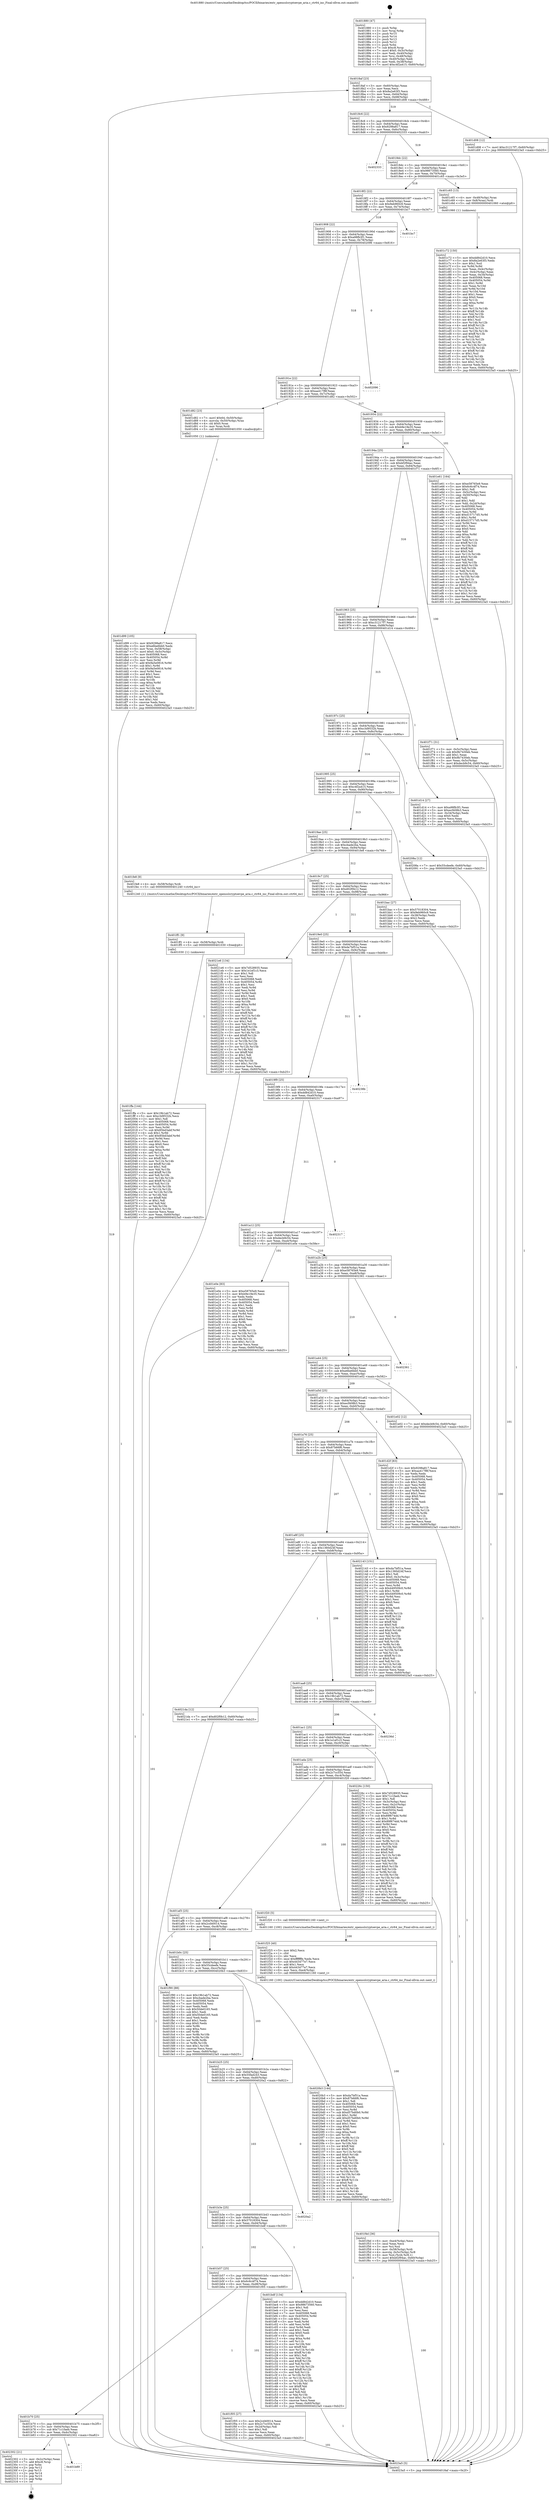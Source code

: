 digraph "0x401880" {
  label = "0x401880 (/mnt/c/Users/mathe/Desktop/tcc/POCII/binaries/extr_opensslcryptoevpe_aria.c_ctr64_inc_Final-ollvm.out::main(0))"
  labelloc = "t"
  node[shape=record]

  Entry [label="",width=0.3,height=0.3,shape=circle,fillcolor=black,style=filled]
  "0x4018af" [label="{
     0x4018af [23]\l
     | [instrs]\l
     &nbsp;&nbsp;0x4018af \<+3\>: mov -0x60(%rbp),%eax\l
     &nbsp;&nbsp;0x4018b2 \<+2\>: mov %eax,%ecx\l
     &nbsp;&nbsp;0x4018b4 \<+6\>: sub $0x8a2e63f3,%ecx\l
     &nbsp;&nbsp;0x4018ba \<+3\>: mov %eax,-0x64(%rbp)\l
     &nbsp;&nbsp;0x4018bd \<+3\>: mov %ecx,-0x68(%rbp)\l
     &nbsp;&nbsp;0x4018c0 \<+6\>: je 0000000000401d08 \<main+0x488\>\l
  }"]
  "0x401d08" [label="{
     0x401d08 [12]\l
     | [instrs]\l
     &nbsp;&nbsp;0x401d08 \<+7\>: movl $0xc31217f7,-0x60(%rbp)\l
     &nbsp;&nbsp;0x401d0f \<+5\>: jmp 00000000004023a5 \<main+0xb25\>\l
  }"]
  "0x4018c6" [label="{
     0x4018c6 [22]\l
     | [instrs]\l
     &nbsp;&nbsp;0x4018c6 \<+5\>: jmp 00000000004018cb \<main+0x4b\>\l
     &nbsp;&nbsp;0x4018cb \<+3\>: mov -0x64(%rbp),%eax\l
     &nbsp;&nbsp;0x4018ce \<+5\>: sub $0x9298a817,%eax\l
     &nbsp;&nbsp;0x4018d3 \<+3\>: mov %eax,-0x6c(%rbp)\l
     &nbsp;&nbsp;0x4018d6 \<+6\>: je 0000000000402333 \<main+0xab3\>\l
  }"]
  Exit [label="",width=0.3,height=0.3,shape=circle,fillcolor=black,style=filled,peripheries=2]
  "0x402333" [label="{
     0x402333\l
  }", style=dashed]
  "0x4018dc" [label="{
     0x4018dc [22]\l
     | [instrs]\l
     &nbsp;&nbsp;0x4018dc \<+5\>: jmp 00000000004018e1 \<main+0x61\>\l
     &nbsp;&nbsp;0x4018e1 \<+3\>: mov -0x64(%rbp),%eax\l
     &nbsp;&nbsp;0x4018e4 \<+5\>: sub $0x98673560,%eax\l
     &nbsp;&nbsp;0x4018e9 \<+3\>: mov %eax,-0x70(%rbp)\l
     &nbsp;&nbsp;0x4018ec \<+6\>: je 0000000000401c65 \<main+0x3e5\>\l
  }"]
  "0x401b89" [label="{
     0x401b89\l
  }", style=dashed]
  "0x401c65" [label="{
     0x401c65 [13]\l
     | [instrs]\l
     &nbsp;&nbsp;0x401c65 \<+4\>: mov -0x48(%rbp),%rax\l
     &nbsp;&nbsp;0x401c69 \<+4\>: mov 0x8(%rax),%rdi\l
     &nbsp;&nbsp;0x401c6d \<+5\>: call 0000000000401060 \<atoi@plt\>\l
     | [calls]\l
     &nbsp;&nbsp;0x401060 \{1\} (unknown)\l
  }"]
  "0x4018f2" [label="{
     0x4018f2 [22]\l
     | [instrs]\l
     &nbsp;&nbsp;0x4018f2 \<+5\>: jmp 00000000004018f7 \<main+0x77\>\l
     &nbsp;&nbsp;0x4018f7 \<+3\>: mov -0x64(%rbp),%eax\l
     &nbsp;&nbsp;0x4018fa \<+5\>: sub $0x9eb960c9,%eax\l
     &nbsp;&nbsp;0x4018ff \<+3\>: mov %eax,-0x74(%rbp)\l
     &nbsp;&nbsp;0x401902 \<+6\>: je 0000000000401bc7 \<main+0x347\>\l
  }"]
  "0x402302" [label="{
     0x402302 [21]\l
     | [instrs]\l
     &nbsp;&nbsp;0x402302 \<+3\>: mov -0x2c(%rbp),%eax\l
     &nbsp;&nbsp;0x402305 \<+7\>: add $0xc8,%rsp\l
     &nbsp;&nbsp;0x40230c \<+1\>: pop %rbx\l
     &nbsp;&nbsp;0x40230d \<+2\>: pop %r12\l
     &nbsp;&nbsp;0x40230f \<+2\>: pop %r13\l
     &nbsp;&nbsp;0x402311 \<+2\>: pop %r14\l
     &nbsp;&nbsp;0x402313 \<+2\>: pop %r15\l
     &nbsp;&nbsp;0x402315 \<+1\>: pop %rbp\l
     &nbsp;&nbsp;0x402316 \<+1\>: ret\l
  }"]
  "0x401bc7" [label="{
     0x401bc7\l
  }", style=dashed]
  "0x401908" [label="{
     0x401908 [22]\l
     | [instrs]\l
     &nbsp;&nbsp;0x401908 \<+5\>: jmp 000000000040190d \<main+0x8d\>\l
     &nbsp;&nbsp;0x40190d \<+3\>: mov -0x64(%rbp),%eax\l
     &nbsp;&nbsp;0x401910 \<+5\>: sub $0xa98fb3f1,%eax\l
     &nbsp;&nbsp;0x401915 \<+3\>: mov %eax,-0x78(%rbp)\l
     &nbsp;&nbsp;0x401918 \<+6\>: je 0000000000402096 \<main+0x816\>\l
  }"]
  "0x401ffa" [label="{
     0x401ffa [144]\l
     | [instrs]\l
     &nbsp;&nbsp;0x401ffa \<+5\>: mov $0x19b1ab72,%eax\l
     &nbsp;&nbsp;0x401fff \<+5\>: mov $0xc3d9532b,%ecx\l
     &nbsp;&nbsp;0x402004 \<+2\>: mov $0x1,%dl\l
     &nbsp;&nbsp;0x402006 \<+7\>: mov 0x405068,%esi\l
     &nbsp;&nbsp;0x40200d \<+8\>: mov 0x405054,%r8d\l
     &nbsp;&nbsp;0x402015 \<+3\>: mov %esi,%r9d\l
     &nbsp;&nbsp;0x402018 \<+7\>: sub $0x85bd3abf,%r9d\l
     &nbsp;&nbsp;0x40201f \<+4\>: sub $0x1,%r9d\l
     &nbsp;&nbsp;0x402023 \<+7\>: add $0x85bd3abf,%r9d\l
     &nbsp;&nbsp;0x40202a \<+4\>: imul %r9d,%esi\l
     &nbsp;&nbsp;0x40202e \<+3\>: and $0x1,%esi\l
     &nbsp;&nbsp;0x402031 \<+3\>: cmp $0x0,%esi\l
     &nbsp;&nbsp;0x402034 \<+4\>: sete %r10b\l
     &nbsp;&nbsp;0x402038 \<+4\>: cmp $0xa,%r8d\l
     &nbsp;&nbsp;0x40203c \<+4\>: setl %r11b\l
     &nbsp;&nbsp;0x402040 \<+3\>: mov %r10b,%bl\l
     &nbsp;&nbsp;0x402043 \<+3\>: xor $0xff,%bl\l
     &nbsp;&nbsp;0x402046 \<+3\>: mov %r11b,%r14b\l
     &nbsp;&nbsp;0x402049 \<+4\>: xor $0xff,%r14b\l
     &nbsp;&nbsp;0x40204d \<+3\>: xor $0x1,%dl\l
     &nbsp;&nbsp;0x402050 \<+3\>: mov %bl,%r15b\l
     &nbsp;&nbsp;0x402053 \<+4\>: and $0xff,%r15b\l
     &nbsp;&nbsp;0x402057 \<+3\>: and %dl,%r10b\l
     &nbsp;&nbsp;0x40205a \<+3\>: mov %r14b,%r12b\l
     &nbsp;&nbsp;0x40205d \<+4\>: and $0xff,%r12b\l
     &nbsp;&nbsp;0x402061 \<+3\>: and %dl,%r11b\l
     &nbsp;&nbsp;0x402064 \<+3\>: or %r10b,%r15b\l
     &nbsp;&nbsp;0x402067 \<+3\>: or %r11b,%r12b\l
     &nbsp;&nbsp;0x40206a \<+3\>: xor %r12b,%r15b\l
     &nbsp;&nbsp;0x40206d \<+3\>: or %r14b,%bl\l
     &nbsp;&nbsp;0x402070 \<+3\>: xor $0xff,%bl\l
     &nbsp;&nbsp;0x402073 \<+3\>: or $0x1,%dl\l
     &nbsp;&nbsp;0x402076 \<+2\>: and %dl,%bl\l
     &nbsp;&nbsp;0x402078 \<+3\>: or %bl,%r15b\l
     &nbsp;&nbsp;0x40207b \<+4\>: test $0x1,%r15b\l
     &nbsp;&nbsp;0x40207f \<+3\>: cmovne %ecx,%eax\l
     &nbsp;&nbsp;0x402082 \<+3\>: mov %eax,-0x60(%rbp)\l
     &nbsp;&nbsp;0x402085 \<+5\>: jmp 00000000004023a5 \<main+0xb25\>\l
  }"]
  "0x402096" [label="{
     0x402096\l
  }", style=dashed]
  "0x40191e" [label="{
     0x40191e [22]\l
     | [instrs]\l
     &nbsp;&nbsp;0x40191e \<+5\>: jmp 0000000000401923 \<main+0xa3\>\l
     &nbsp;&nbsp;0x401923 \<+3\>: mov -0x64(%rbp),%eax\l
     &nbsp;&nbsp;0x401926 \<+5\>: sub $0xaa417f8f,%eax\l
     &nbsp;&nbsp;0x40192b \<+3\>: mov %eax,-0x7c(%rbp)\l
     &nbsp;&nbsp;0x40192e \<+6\>: je 0000000000401d82 \<main+0x502\>\l
  }"]
  "0x401ff1" [label="{
     0x401ff1 [9]\l
     | [instrs]\l
     &nbsp;&nbsp;0x401ff1 \<+4\>: mov -0x58(%rbp),%rdi\l
     &nbsp;&nbsp;0x401ff5 \<+5\>: call 0000000000401030 \<free@plt\>\l
     | [calls]\l
     &nbsp;&nbsp;0x401030 \{1\} (unknown)\l
  }"]
  "0x401d82" [label="{
     0x401d82 [23]\l
     | [instrs]\l
     &nbsp;&nbsp;0x401d82 \<+7\>: movl $0x64,-0x50(%rbp)\l
     &nbsp;&nbsp;0x401d89 \<+4\>: movslq -0x50(%rbp),%rax\l
     &nbsp;&nbsp;0x401d8d \<+4\>: shl $0x0,%rax\l
     &nbsp;&nbsp;0x401d91 \<+3\>: mov %rax,%rdi\l
     &nbsp;&nbsp;0x401d94 \<+5\>: call 0000000000401050 \<malloc@plt\>\l
     | [calls]\l
     &nbsp;&nbsp;0x401050 \{1\} (unknown)\l
  }"]
  "0x401934" [label="{
     0x401934 [22]\l
     | [instrs]\l
     &nbsp;&nbsp;0x401934 \<+5\>: jmp 0000000000401939 \<main+0xb9\>\l
     &nbsp;&nbsp;0x401939 \<+3\>: mov -0x64(%rbp),%eax\l
     &nbsp;&nbsp;0x40193c \<+5\>: sub $0xb9e19e35,%eax\l
     &nbsp;&nbsp;0x401941 \<+3\>: mov %eax,-0x80(%rbp)\l
     &nbsp;&nbsp;0x401944 \<+6\>: je 0000000000401e61 \<main+0x5e1\>\l
  }"]
  "0x401f4d" [label="{
     0x401f4d [36]\l
     | [instrs]\l
     &nbsp;&nbsp;0x401f4d \<+6\>: mov -0xe4(%rbp),%ecx\l
     &nbsp;&nbsp;0x401f53 \<+3\>: imul %eax,%ecx\l
     &nbsp;&nbsp;0x401f56 \<+3\>: mov %cl,%sil\l
     &nbsp;&nbsp;0x401f59 \<+4\>: mov -0x58(%rbp),%rdi\l
     &nbsp;&nbsp;0x401f5d \<+4\>: movslq -0x5c(%rbp),%r8\l
     &nbsp;&nbsp;0x401f61 \<+4\>: mov %sil,(%rdi,%r8,1)\l
     &nbsp;&nbsp;0x401f65 \<+7\>: movl $0xbf2f94ac,-0x60(%rbp)\l
     &nbsp;&nbsp;0x401f6c \<+5\>: jmp 00000000004023a5 \<main+0xb25\>\l
  }"]
  "0x401e61" [label="{
     0x401e61 [164]\l
     | [instrs]\l
     &nbsp;&nbsp;0x401e61 \<+5\>: mov $0xe58765e9,%eax\l
     &nbsp;&nbsp;0x401e66 \<+5\>: mov $0x6c6c4f74,%ecx\l
     &nbsp;&nbsp;0x401e6b \<+2\>: mov $0x1,%dl\l
     &nbsp;&nbsp;0x401e6d \<+3\>: mov -0x5c(%rbp),%esi\l
     &nbsp;&nbsp;0x401e70 \<+3\>: cmp -0x50(%rbp),%esi\l
     &nbsp;&nbsp;0x401e73 \<+4\>: setl %dil\l
     &nbsp;&nbsp;0x401e77 \<+4\>: and $0x1,%dil\l
     &nbsp;&nbsp;0x401e7b \<+4\>: mov %dil,-0x2d(%rbp)\l
     &nbsp;&nbsp;0x401e7f \<+7\>: mov 0x405068,%esi\l
     &nbsp;&nbsp;0x401e86 \<+8\>: mov 0x405054,%r8d\l
     &nbsp;&nbsp;0x401e8e \<+3\>: mov %esi,%r9d\l
     &nbsp;&nbsp;0x401e91 \<+7\>: add $0xd15717d5,%r9d\l
     &nbsp;&nbsp;0x401e98 \<+4\>: sub $0x1,%r9d\l
     &nbsp;&nbsp;0x401e9c \<+7\>: sub $0xd15717d5,%r9d\l
     &nbsp;&nbsp;0x401ea3 \<+4\>: imul %r9d,%esi\l
     &nbsp;&nbsp;0x401ea7 \<+3\>: and $0x1,%esi\l
     &nbsp;&nbsp;0x401eaa \<+3\>: cmp $0x0,%esi\l
     &nbsp;&nbsp;0x401ead \<+4\>: sete %dil\l
     &nbsp;&nbsp;0x401eb1 \<+4\>: cmp $0xa,%r8d\l
     &nbsp;&nbsp;0x401eb5 \<+4\>: setl %r10b\l
     &nbsp;&nbsp;0x401eb9 \<+3\>: mov %dil,%r11b\l
     &nbsp;&nbsp;0x401ebc \<+4\>: xor $0xff,%r11b\l
     &nbsp;&nbsp;0x401ec0 \<+3\>: mov %r10b,%bl\l
     &nbsp;&nbsp;0x401ec3 \<+3\>: xor $0xff,%bl\l
     &nbsp;&nbsp;0x401ec6 \<+3\>: xor $0x0,%dl\l
     &nbsp;&nbsp;0x401ec9 \<+3\>: mov %r11b,%r14b\l
     &nbsp;&nbsp;0x401ecc \<+4\>: and $0x0,%r14b\l
     &nbsp;&nbsp;0x401ed0 \<+3\>: and %dl,%dil\l
     &nbsp;&nbsp;0x401ed3 \<+3\>: mov %bl,%r15b\l
     &nbsp;&nbsp;0x401ed6 \<+4\>: and $0x0,%r15b\l
     &nbsp;&nbsp;0x401eda \<+3\>: and %dl,%r10b\l
     &nbsp;&nbsp;0x401edd \<+3\>: or %dil,%r14b\l
     &nbsp;&nbsp;0x401ee0 \<+3\>: or %r10b,%r15b\l
     &nbsp;&nbsp;0x401ee3 \<+3\>: xor %r15b,%r14b\l
     &nbsp;&nbsp;0x401ee6 \<+3\>: or %bl,%r11b\l
     &nbsp;&nbsp;0x401ee9 \<+4\>: xor $0xff,%r11b\l
     &nbsp;&nbsp;0x401eed \<+3\>: or $0x0,%dl\l
     &nbsp;&nbsp;0x401ef0 \<+3\>: and %dl,%r11b\l
     &nbsp;&nbsp;0x401ef3 \<+3\>: or %r11b,%r14b\l
     &nbsp;&nbsp;0x401ef6 \<+4\>: test $0x1,%r14b\l
     &nbsp;&nbsp;0x401efa \<+3\>: cmovne %ecx,%eax\l
     &nbsp;&nbsp;0x401efd \<+3\>: mov %eax,-0x60(%rbp)\l
     &nbsp;&nbsp;0x401f00 \<+5\>: jmp 00000000004023a5 \<main+0xb25\>\l
  }"]
  "0x40194a" [label="{
     0x40194a [25]\l
     | [instrs]\l
     &nbsp;&nbsp;0x40194a \<+5\>: jmp 000000000040194f \<main+0xcf\>\l
     &nbsp;&nbsp;0x40194f \<+3\>: mov -0x64(%rbp),%eax\l
     &nbsp;&nbsp;0x401952 \<+5\>: sub $0xbf2f94ac,%eax\l
     &nbsp;&nbsp;0x401957 \<+6\>: mov %eax,-0x84(%rbp)\l
     &nbsp;&nbsp;0x40195d \<+6\>: je 0000000000401f71 \<main+0x6f1\>\l
  }"]
  "0x401f25" [label="{
     0x401f25 [40]\l
     | [instrs]\l
     &nbsp;&nbsp;0x401f25 \<+5\>: mov $0x2,%ecx\l
     &nbsp;&nbsp;0x401f2a \<+1\>: cltd\l
     &nbsp;&nbsp;0x401f2b \<+2\>: idiv %ecx\l
     &nbsp;&nbsp;0x401f2d \<+6\>: imul $0xfffffffe,%edx,%ecx\l
     &nbsp;&nbsp;0x401f33 \<+6\>: sub $0x443477e7,%ecx\l
     &nbsp;&nbsp;0x401f39 \<+3\>: add $0x1,%ecx\l
     &nbsp;&nbsp;0x401f3c \<+6\>: add $0x443477e7,%ecx\l
     &nbsp;&nbsp;0x401f42 \<+6\>: mov %ecx,-0xe4(%rbp)\l
     &nbsp;&nbsp;0x401f48 \<+5\>: call 0000000000401160 \<next_i\>\l
     | [calls]\l
     &nbsp;&nbsp;0x401160 \{100\} (/mnt/c/Users/mathe/Desktop/tcc/POCII/binaries/extr_opensslcryptoevpe_aria.c_ctr64_inc_Final-ollvm.out::next_i)\l
  }"]
  "0x401f71" [label="{
     0x401f71 [31]\l
     | [instrs]\l
     &nbsp;&nbsp;0x401f71 \<+3\>: mov -0x5c(%rbp),%eax\l
     &nbsp;&nbsp;0x401f74 \<+5\>: sub $0x9b7430eb,%eax\l
     &nbsp;&nbsp;0x401f79 \<+3\>: add $0x1,%eax\l
     &nbsp;&nbsp;0x401f7c \<+5\>: add $0x9b7430eb,%eax\l
     &nbsp;&nbsp;0x401f81 \<+3\>: mov %eax,-0x5c(%rbp)\l
     &nbsp;&nbsp;0x401f84 \<+7\>: movl $0xdecb9c54,-0x60(%rbp)\l
     &nbsp;&nbsp;0x401f8b \<+5\>: jmp 00000000004023a5 \<main+0xb25\>\l
  }"]
  "0x401963" [label="{
     0x401963 [25]\l
     | [instrs]\l
     &nbsp;&nbsp;0x401963 \<+5\>: jmp 0000000000401968 \<main+0xe8\>\l
     &nbsp;&nbsp;0x401968 \<+3\>: mov -0x64(%rbp),%eax\l
     &nbsp;&nbsp;0x40196b \<+5\>: sub $0xc31217f7,%eax\l
     &nbsp;&nbsp;0x401970 \<+6\>: mov %eax,-0x88(%rbp)\l
     &nbsp;&nbsp;0x401976 \<+6\>: je 0000000000401d14 \<main+0x494\>\l
  }"]
  "0x401b70" [label="{
     0x401b70 [25]\l
     | [instrs]\l
     &nbsp;&nbsp;0x401b70 \<+5\>: jmp 0000000000401b75 \<main+0x2f5\>\l
     &nbsp;&nbsp;0x401b75 \<+3\>: mov -0x64(%rbp),%eax\l
     &nbsp;&nbsp;0x401b78 \<+5\>: sub $0x71c1faeb,%eax\l
     &nbsp;&nbsp;0x401b7d \<+6\>: mov %eax,-0xdc(%rbp)\l
     &nbsp;&nbsp;0x401b83 \<+6\>: je 0000000000402302 \<main+0xa82\>\l
  }"]
  "0x401d14" [label="{
     0x401d14 [27]\l
     | [instrs]\l
     &nbsp;&nbsp;0x401d14 \<+5\>: mov $0xa98fb3f1,%eax\l
     &nbsp;&nbsp;0x401d19 \<+5\>: mov $0xecf408b3,%ecx\l
     &nbsp;&nbsp;0x401d1e \<+3\>: mov -0x34(%rbp),%edx\l
     &nbsp;&nbsp;0x401d21 \<+3\>: cmp $0x0,%edx\l
     &nbsp;&nbsp;0x401d24 \<+3\>: cmove %ecx,%eax\l
     &nbsp;&nbsp;0x401d27 \<+3\>: mov %eax,-0x60(%rbp)\l
     &nbsp;&nbsp;0x401d2a \<+5\>: jmp 00000000004023a5 \<main+0xb25\>\l
  }"]
  "0x40197c" [label="{
     0x40197c [25]\l
     | [instrs]\l
     &nbsp;&nbsp;0x40197c \<+5\>: jmp 0000000000401981 \<main+0x101\>\l
     &nbsp;&nbsp;0x401981 \<+3\>: mov -0x64(%rbp),%eax\l
     &nbsp;&nbsp;0x401984 \<+5\>: sub $0xc3d9532b,%eax\l
     &nbsp;&nbsp;0x401989 \<+6\>: mov %eax,-0x8c(%rbp)\l
     &nbsp;&nbsp;0x40198f \<+6\>: je 000000000040208a \<main+0x80a\>\l
  }"]
  "0x401f05" [label="{
     0x401f05 [27]\l
     | [instrs]\l
     &nbsp;&nbsp;0x401f05 \<+5\>: mov $0x2cd40014,%eax\l
     &nbsp;&nbsp;0x401f0a \<+5\>: mov $0x2c7cc554,%ecx\l
     &nbsp;&nbsp;0x401f0f \<+3\>: mov -0x2d(%rbp),%dl\l
     &nbsp;&nbsp;0x401f12 \<+3\>: test $0x1,%dl\l
     &nbsp;&nbsp;0x401f15 \<+3\>: cmovne %ecx,%eax\l
     &nbsp;&nbsp;0x401f18 \<+3\>: mov %eax,-0x60(%rbp)\l
     &nbsp;&nbsp;0x401f1b \<+5\>: jmp 00000000004023a5 \<main+0xb25\>\l
  }"]
  "0x40208a" [label="{
     0x40208a [12]\l
     | [instrs]\l
     &nbsp;&nbsp;0x40208a \<+7\>: movl $0x55cdeefe,-0x60(%rbp)\l
     &nbsp;&nbsp;0x402091 \<+5\>: jmp 00000000004023a5 \<main+0xb25\>\l
  }"]
  "0x401995" [label="{
     0x401995 [25]\l
     | [instrs]\l
     &nbsp;&nbsp;0x401995 \<+5\>: jmp 000000000040199a \<main+0x11a\>\l
     &nbsp;&nbsp;0x40199a \<+3\>: mov -0x64(%rbp),%eax\l
     &nbsp;&nbsp;0x40199d \<+5\>: sub $0xc4f2a415,%eax\l
     &nbsp;&nbsp;0x4019a2 \<+6\>: mov %eax,-0x90(%rbp)\l
     &nbsp;&nbsp;0x4019a8 \<+6\>: je 0000000000401bac \<main+0x32c\>\l
  }"]
  "0x401d99" [label="{
     0x401d99 [105]\l
     | [instrs]\l
     &nbsp;&nbsp;0x401d99 \<+5\>: mov $0x9298a817,%ecx\l
     &nbsp;&nbsp;0x401d9e \<+5\>: mov $0xe6be6bb0,%edx\l
     &nbsp;&nbsp;0x401da3 \<+4\>: mov %rax,-0x58(%rbp)\l
     &nbsp;&nbsp;0x401da7 \<+7\>: movl $0x0,-0x5c(%rbp)\l
     &nbsp;&nbsp;0x401dae \<+7\>: mov 0x405068,%esi\l
     &nbsp;&nbsp;0x401db5 \<+8\>: mov 0x405054,%r8d\l
     &nbsp;&nbsp;0x401dbd \<+3\>: mov %esi,%r9d\l
     &nbsp;&nbsp;0x401dc0 \<+7\>: add $0x9a5e0816,%r9d\l
     &nbsp;&nbsp;0x401dc7 \<+4\>: sub $0x1,%r9d\l
     &nbsp;&nbsp;0x401dcb \<+7\>: sub $0x9a5e0816,%r9d\l
     &nbsp;&nbsp;0x401dd2 \<+4\>: imul %r9d,%esi\l
     &nbsp;&nbsp;0x401dd6 \<+3\>: and $0x1,%esi\l
     &nbsp;&nbsp;0x401dd9 \<+3\>: cmp $0x0,%esi\l
     &nbsp;&nbsp;0x401ddc \<+4\>: sete %r10b\l
     &nbsp;&nbsp;0x401de0 \<+4\>: cmp $0xa,%r8d\l
     &nbsp;&nbsp;0x401de4 \<+4\>: setl %r11b\l
     &nbsp;&nbsp;0x401de8 \<+3\>: mov %r10b,%bl\l
     &nbsp;&nbsp;0x401deb \<+3\>: and %r11b,%bl\l
     &nbsp;&nbsp;0x401dee \<+3\>: xor %r11b,%r10b\l
     &nbsp;&nbsp;0x401df1 \<+3\>: or %r10b,%bl\l
     &nbsp;&nbsp;0x401df4 \<+3\>: test $0x1,%bl\l
     &nbsp;&nbsp;0x401df7 \<+3\>: cmovne %edx,%ecx\l
     &nbsp;&nbsp;0x401dfa \<+3\>: mov %ecx,-0x60(%rbp)\l
     &nbsp;&nbsp;0x401dfd \<+5\>: jmp 00000000004023a5 \<main+0xb25\>\l
  }"]
  "0x401bac" [label="{
     0x401bac [27]\l
     | [instrs]\l
     &nbsp;&nbsp;0x401bac \<+5\>: mov $0x57018304,%eax\l
     &nbsp;&nbsp;0x401bb1 \<+5\>: mov $0x9eb960c9,%ecx\l
     &nbsp;&nbsp;0x401bb6 \<+3\>: mov -0x38(%rbp),%edx\l
     &nbsp;&nbsp;0x401bb9 \<+3\>: cmp $0x2,%edx\l
     &nbsp;&nbsp;0x401bbc \<+3\>: cmovne %ecx,%eax\l
     &nbsp;&nbsp;0x401bbf \<+3\>: mov %eax,-0x60(%rbp)\l
     &nbsp;&nbsp;0x401bc2 \<+5\>: jmp 00000000004023a5 \<main+0xb25\>\l
  }"]
  "0x4019ae" [label="{
     0x4019ae [25]\l
     | [instrs]\l
     &nbsp;&nbsp;0x4019ae \<+5\>: jmp 00000000004019b3 \<main+0x133\>\l
     &nbsp;&nbsp;0x4019b3 \<+3\>: mov -0x64(%rbp),%eax\l
     &nbsp;&nbsp;0x4019b6 \<+5\>: sub $0xcbade2ba,%eax\l
     &nbsp;&nbsp;0x4019bb \<+6\>: mov %eax,-0x94(%rbp)\l
     &nbsp;&nbsp;0x4019c1 \<+6\>: je 0000000000401fe8 \<main+0x768\>\l
  }"]
  "0x4023a5" [label="{
     0x4023a5 [5]\l
     | [instrs]\l
     &nbsp;&nbsp;0x4023a5 \<+5\>: jmp 00000000004018af \<main+0x2f\>\l
  }"]
  "0x401880" [label="{
     0x401880 [47]\l
     | [instrs]\l
     &nbsp;&nbsp;0x401880 \<+1\>: push %rbp\l
     &nbsp;&nbsp;0x401881 \<+3\>: mov %rsp,%rbp\l
     &nbsp;&nbsp;0x401884 \<+2\>: push %r15\l
     &nbsp;&nbsp;0x401886 \<+2\>: push %r14\l
     &nbsp;&nbsp;0x401888 \<+2\>: push %r13\l
     &nbsp;&nbsp;0x40188a \<+2\>: push %r12\l
     &nbsp;&nbsp;0x40188c \<+1\>: push %rbx\l
     &nbsp;&nbsp;0x40188d \<+7\>: sub $0xc8,%rsp\l
     &nbsp;&nbsp;0x401894 \<+7\>: movl $0x0,-0x3c(%rbp)\l
     &nbsp;&nbsp;0x40189b \<+3\>: mov %edi,-0x40(%rbp)\l
     &nbsp;&nbsp;0x40189e \<+4\>: mov %rsi,-0x48(%rbp)\l
     &nbsp;&nbsp;0x4018a2 \<+3\>: mov -0x40(%rbp),%edi\l
     &nbsp;&nbsp;0x4018a5 \<+3\>: mov %edi,-0x38(%rbp)\l
     &nbsp;&nbsp;0x4018a8 \<+7\>: movl $0xc4f2a415,-0x60(%rbp)\l
  }"]
  "0x401c72" [label="{
     0x401c72 [150]\l
     | [instrs]\l
     &nbsp;&nbsp;0x401c72 \<+5\>: mov $0xdd842d10,%ecx\l
     &nbsp;&nbsp;0x401c77 \<+5\>: mov $0x8a2e63f3,%edx\l
     &nbsp;&nbsp;0x401c7c \<+3\>: mov $0x1,%sil\l
     &nbsp;&nbsp;0x401c7f \<+3\>: xor %r8d,%r8d\l
     &nbsp;&nbsp;0x401c82 \<+3\>: mov %eax,-0x4c(%rbp)\l
     &nbsp;&nbsp;0x401c85 \<+3\>: mov -0x4c(%rbp),%eax\l
     &nbsp;&nbsp;0x401c88 \<+3\>: mov %eax,-0x34(%rbp)\l
     &nbsp;&nbsp;0x401c8b \<+7\>: mov 0x405068,%eax\l
     &nbsp;&nbsp;0x401c92 \<+8\>: mov 0x405054,%r9d\l
     &nbsp;&nbsp;0x401c9a \<+4\>: sub $0x1,%r8d\l
     &nbsp;&nbsp;0x401c9e \<+3\>: mov %eax,%r10d\l
     &nbsp;&nbsp;0x401ca1 \<+3\>: add %r8d,%r10d\l
     &nbsp;&nbsp;0x401ca4 \<+4\>: imul %r10d,%eax\l
     &nbsp;&nbsp;0x401ca8 \<+3\>: and $0x1,%eax\l
     &nbsp;&nbsp;0x401cab \<+3\>: cmp $0x0,%eax\l
     &nbsp;&nbsp;0x401cae \<+4\>: sete %r11b\l
     &nbsp;&nbsp;0x401cb2 \<+4\>: cmp $0xa,%r9d\l
     &nbsp;&nbsp;0x401cb6 \<+3\>: setl %bl\l
     &nbsp;&nbsp;0x401cb9 \<+3\>: mov %r11b,%r14b\l
     &nbsp;&nbsp;0x401cbc \<+4\>: xor $0xff,%r14b\l
     &nbsp;&nbsp;0x401cc0 \<+3\>: mov %bl,%r15b\l
     &nbsp;&nbsp;0x401cc3 \<+4\>: xor $0xff,%r15b\l
     &nbsp;&nbsp;0x401cc7 \<+4\>: xor $0x1,%sil\l
     &nbsp;&nbsp;0x401ccb \<+3\>: mov %r14b,%r12b\l
     &nbsp;&nbsp;0x401cce \<+4\>: and $0xff,%r12b\l
     &nbsp;&nbsp;0x401cd2 \<+3\>: and %sil,%r11b\l
     &nbsp;&nbsp;0x401cd5 \<+3\>: mov %r15b,%r13b\l
     &nbsp;&nbsp;0x401cd8 \<+4\>: and $0xff,%r13b\l
     &nbsp;&nbsp;0x401cdc \<+3\>: and %sil,%bl\l
     &nbsp;&nbsp;0x401cdf \<+3\>: or %r11b,%r12b\l
     &nbsp;&nbsp;0x401ce2 \<+3\>: or %bl,%r13b\l
     &nbsp;&nbsp;0x401ce5 \<+3\>: xor %r13b,%r12b\l
     &nbsp;&nbsp;0x401ce8 \<+3\>: or %r15b,%r14b\l
     &nbsp;&nbsp;0x401ceb \<+4\>: xor $0xff,%r14b\l
     &nbsp;&nbsp;0x401cef \<+4\>: or $0x1,%sil\l
     &nbsp;&nbsp;0x401cf3 \<+3\>: and %sil,%r14b\l
     &nbsp;&nbsp;0x401cf6 \<+3\>: or %r14b,%r12b\l
     &nbsp;&nbsp;0x401cf9 \<+4\>: test $0x1,%r12b\l
     &nbsp;&nbsp;0x401cfd \<+3\>: cmovne %edx,%ecx\l
     &nbsp;&nbsp;0x401d00 \<+3\>: mov %ecx,-0x60(%rbp)\l
     &nbsp;&nbsp;0x401d03 \<+5\>: jmp 00000000004023a5 \<main+0xb25\>\l
  }"]
  "0x401fe8" [label="{
     0x401fe8 [9]\l
     | [instrs]\l
     &nbsp;&nbsp;0x401fe8 \<+4\>: mov -0x58(%rbp),%rdi\l
     &nbsp;&nbsp;0x401fec \<+5\>: call 0000000000401240 \<ctr64_inc\>\l
     | [calls]\l
     &nbsp;&nbsp;0x401240 \{1\} (/mnt/c/Users/mathe/Desktop/tcc/POCII/binaries/extr_opensslcryptoevpe_aria.c_ctr64_inc_Final-ollvm.out::ctr64_inc)\l
  }"]
  "0x4019c7" [label="{
     0x4019c7 [25]\l
     | [instrs]\l
     &nbsp;&nbsp;0x4019c7 \<+5\>: jmp 00000000004019cc \<main+0x14c\>\l
     &nbsp;&nbsp;0x4019cc \<+3\>: mov -0x64(%rbp),%eax\l
     &nbsp;&nbsp;0x4019cf \<+5\>: sub $0xd02f0b12,%eax\l
     &nbsp;&nbsp;0x4019d4 \<+6\>: mov %eax,-0x98(%rbp)\l
     &nbsp;&nbsp;0x4019da \<+6\>: je 00000000004021e6 \<main+0x966\>\l
  }"]
  "0x401b57" [label="{
     0x401b57 [25]\l
     | [instrs]\l
     &nbsp;&nbsp;0x401b57 \<+5\>: jmp 0000000000401b5c \<main+0x2dc\>\l
     &nbsp;&nbsp;0x401b5c \<+3\>: mov -0x64(%rbp),%eax\l
     &nbsp;&nbsp;0x401b5f \<+5\>: sub $0x6c6c4f74,%eax\l
     &nbsp;&nbsp;0x401b64 \<+6\>: mov %eax,-0xd8(%rbp)\l
     &nbsp;&nbsp;0x401b6a \<+6\>: je 0000000000401f05 \<main+0x685\>\l
  }"]
  "0x4021e6" [label="{
     0x4021e6 [134]\l
     | [instrs]\l
     &nbsp;&nbsp;0x4021e6 \<+5\>: mov $0x7d528935,%eax\l
     &nbsp;&nbsp;0x4021eb \<+5\>: mov $0x1e1ef1c3,%ecx\l
     &nbsp;&nbsp;0x4021f0 \<+2\>: mov $0x1,%dl\l
     &nbsp;&nbsp;0x4021f2 \<+2\>: xor %esi,%esi\l
     &nbsp;&nbsp;0x4021f4 \<+7\>: mov 0x405068,%edi\l
     &nbsp;&nbsp;0x4021fb \<+8\>: mov 0x405054,%r8d\l
     &nbsp;&nbsp;0x402203 \<+3\>: sub $0x1,%esi\l
     &nbsp;&nbsp;0x402206 \<+3\>: mov %edi,%r9d\l
     &nbsp;&nbsp;0x402209 \<+3\>: add %esi,%r9d\l
     &nbsp;&nbsp;0x40220c \<+4\>: imul %r9d,%edi\l
     &nbsp;&nbsp;0x402210 \<+3\>: and $0x1,%edi\l
     &nbsp;&nbsp;0x402213 \<+3\>: cmp $0x0,%edi\l
     &nbsp;&nbsp;0x402216 \<+4\>: sete %r10b\l
     &nbsp;&nbsp;0x40221a \<+4\>: cmp $0xa,%r8d\l
     &nbsp;&nbsp;0x40221e \<+4\>: setl %r11b\l
     &nbsp;&nbsp;0x402222 \<+3\>: mov %r10b,%bl\l
     &nbsp;&nbsp;0x402225 \<+3\>: xor $0xff,%bl\l
     &nbsp;&nbsp;0x402228 \<+3\>: mov %r11b,%r14b\l
     &nbsp;&nbsp;0x40222b \<+4\>: xor $0xff,%r14b\l
     &nbsp;&nbsp;0x40222f \<+3\>: xor $0x1,%dl\l
     &nbsp;&nbsp;0x402232 \<+3\>: mov %bl,%r15b\l
     &nbsp;&nbsp;0x402235 \<+4\>: and $0xff,%r15b\l
     &nbsp;&nbsp;0x402239 \<+3\>: and %dl,%r10b\l
     &nbsp;&nbsp;0x40223c \<+3\>: mov %r14b,%r12b\l
     &nbsp;&nbsp;0x40223f \<+4\>: and $0xff,%r12b\l
     &nbsp;&nbsp;0x402243 \<+3\>: and %dl,%r11b\l
     &nbsp;&nbsp;0x402246 \<+3\>: or %r10b,%r15b\l
     &nbsp;&nbsp;0x402249 \<+3\>: or %r11b,%r12b\l
     &nbsp;&nbsp;0x40224c \<+3\>: xor %r12b,%r15b\l
     &nbsp;&nbsp;0x40224f \<+3\>: or %r14b,%bl\l
     &nbsp;&nbsp;0x402252 \<+3\>: xor $0xff,%bl\l
     &nbsp;&nbsp;0x402255 \<+3\>: or $0x1,%dl\l
     &nbsp;&nbsp;0x402258 \<+2\>: and %dl,%bl\l
     &nbsp;&nbsp;0x40225a \<+3\>: or %bl,%r15b\l
     &nbsp;&nbsp;0x40225d \<+4\>: test $0x1,%r15b\l
     &nbsp;&nbsp;0x402261 \<+3\>: cmovne %ecx,%eax\l
     &nbsp;&nbsp;0x402264 \<+3\>: mov %eax,-0x60(%rbp)\l
     &nbsp;&nbsp;0x402267 \<+5\>: jmp 00000000004023a5 \<main+0xb25\>\l
  }"]
  "0x4019e0" [label="{
     0x4019e0 [25]\l
     | [instrs]\l
     &nbsp;&nbsp;0x4019e0 \<+5\>: jmp 00000000004019e5 \<main+0x165\>\l
     &nbsp;&nbsp;0x4019e5 \<+3\>: mov -0x64(%rbp),%eax\l
     &nbsp;&nbsp;0x4019e8 \<+5\>: sub $0xda7bf51a,%eax\l
     &nbsp;&nbsp;0x4019ed \<+6\>: mov %eax,-0x9c(%rbp)\l
     &nbsp;&nbsp;0x4019f3 \<+6\>: je 000000000040238b \<main+0xb0b\>\l
  }"]
  "0x401bdf" [label="{
     0x401bdf [134]\l
     | [instrs]\l
     &nbsp;&nbsp;0x401bdf \<+5\>: mov $0xdd842d10,%eax\l
     &nbsp;&nbsp;0x401be4 \<+5\>: mov $0x98673560,%ecx\l
     &nbsp;&nbsp;0x401be9 \<+2\>: mov $0x1,%dl\l
     &nbsp;&nbsp;0x401beb \<+2\>: xor %esi,%esi\l
     &nbsp;&nbsp;0x401bed \<+7\>: mov 0x405068,%edi\l
     &nbsp;&nbsp;0x401bf4 \<+8\>: mov 0x405054,%r8d\l
     &nbsp;&nbsp;0x401bfc \<+3\>: sub $0x1,%esi\l
     &nbsp;&nbsp;0x401bff \<+3\>: mov %edi,%r9d\l
     &nbsp;&nbsp;0x401c02 \<+3\>: add %esi,%r9d\l
     &nbsp;&nbsp;0x401c05 \<+4\>: imul %r9d,%edi\l
     &nbsp;&nbsp;0x401c09 \<+3\>: and $0x1,%edi\l
     &nbsp;&nbsp;0x401c0c \<+3\>: cmp $0x0,%edi\l
     &nbsp;&nbsp;0x401c0f \<+4\>: sete %r10b\l
     &nbsp;&nbsp;0x401c13 \<+4\>: cmp $0xa,%r8d\l
     &nbsp;&nbsp;0x401c17 \<+4\>: setl %r11b\l
     &nbsp;&nbsp;0x401c1b \<+3\>: mov %r10b,%bl\l
     &nbsp;&nbsp;0x401c1e \<+3\>: xor $0xff,%bl\l
     &nbsp;&nbsp;0x401c21 \<+3\>: mov %r11b,%r14b\l
     &nbsp;&nbsp;0x401c24 \<+4\>: xor $0xff,%r14b\l
     &nbsp;&nbsp;0x401c28 \<+3\>: xor $0x1,%dl\l
     &nbsp;&nbsp;0x401c2b \<+3\>: mov %bl,%r15b\l
     &nbsp;&nbsp;0x401c2e \<+4\>: and $0xff,%r15b\l
     &nbsp;&nbsp;0x401c32 \<+3\>: and %dl,%r10b\l
     &nbsp;&nbsp;0x401c35 \<+3\>: mov %r14b,%r12b\l
     &nbsp;&nbsp;0x401c38 \<+4\>: and $0xff,%r12b\l
     &nbsp;&nbsp;0x401c3c \<+3\>: and %dl,%r11b\l
     &nbsp;&nbsp;0x401c3f \<+3\>: or %r10b,%r15b\l
     &nbsp;&nbsp;0x401c42 \<+3\>: or %r11b,%r12b\l
     &nbsp;&nbsp;0x401c45 \<+3\>: xor %r12b,%r15b\l
     &nbsp;&nbsp;0x401c48 \<+3\>: or %r14b,%bl\l
     &nbsp;&nbsp;0x401c4b \<+3\>: xor $0xff,%bl\l
     &nbsp;&nbsp;0x401c4e \<+3\>: or $0x1,%dl\l
     &nbsp;&nbsp;0x401c51 \<+2\>: and %dl,%bl\l
     &nbsp;&nbsp;0x401c53 \<+3\>: or %bl,%r15b\l
     &nbsp;&nbsp;0x401c56 \<+4\>: test $0x1,%r15b\l
     &nbsp;&nbsp;0x401c5a \<+3\>: cmovne %ecx,%eax\l
     &nbsp;&nbsp;0x401c5d \<+3\>: mov %eax,-0x60(%rbp)\l
     &nbsp;&nbsp;0x401c60 \<+5\>: jmp 00000000004023a5 \<main+0xb25\>\l
  }"]
  "0x40238b" [label="{
     0x40238b\l
  }", style=dashed]
  "0x4019f9" [label="{
     0x4019f9 [25]\l
     | [instrs]\l
     &nbsp;&nbsp;0x4019f9 \<+5\>: jmp 00000000004019fe \<main+0x17e\>\l
     &nbsp;&nbsp;0x4019fe \<+3\>: mov -0x64(%rbp),%eax\l
     &nbsp;&nbsp;0x401a01 \<+5\>: sub $0xdd842d10,%eax\l
     &nbsp;&nbsp;0x401a06 \<+6\>: mov %eax,-0xa0(%rbp)\l
     &nbsp;&nbsp;0x401a0c \<+6\>: je 0000000000402317 \<main+0xa97\>\l
  }"]
  "0x401b3e" [label="{
     0x401b3e [25]\l
     | [instrs]\l
     &nbsp;&nbsp;0x401b3e \<+5\>: jmp 0000000000401b43 \<main+0x2c3\>\l
     &nbsp;&nbsp;0x401b43 \<+3\>: mov -0x64(%rbp),%eax\l
     &nbsp;&nbsp;0x401b46 \<+5\>: sub $0x57018304,%eax\l
     &nbsp;&nbsp;0x401b4b \<+6\>: mov %eax,-0xd4(%rbp)\l
     &nbsp;&nbsp;0x401b51 \<+6\>: je 0000000000401bdf \<main+0x35f\>\l
  }"]
  "0x402317" [label="{
     0x402317\l
  }", style=dashed]
  "0x401a12" [label="{
     0x401a12 [25]\l
     | [instrs]\l
     &nbsp;&nbsp;0x401a12 \<+5\>: jmp 0000000000401a17 \<main+0x197\>\l
     &nbsp;&nbsp;0x401a17 \<+3\>: mov -0x64(%rbp),%eax\l
     &nbsp;&nbsp;0x401a1a \<+5\>: sub $0xdecb9c54,%eax\l
     &nbsp;&nbsp;0x401a1f \<+6\>: mov %eax,-0xa4(%rbp)\l
     &nbsp;&nbsp;0x401a25 \<+6\>: je 0000000000401e0e \<main+0x58e\>\l
  }"]
  "0x4020a2" [label="{
     0x4020a2\l
  }", style=dashed]
  "0x401e0e" [label="{
     0x401e0e [83]\l
     | [instrs]\l
     &nbsp;&nbsp;0x401e0e \<+5\>: mov $0xe58765e9,%eax\l
     &nbsp;&nbsp;0x401e13 \<+5\>: mov $0xb9e19e35,%ecx\l
     &nbsp;&nbsp;0x401e18 \<+2\>: xor %edx,%edx\l
     &nbsp;&nbsp;0x401e1a \<+7\>: mov 0x405068,%esi\l
     &nbsp;&nbsp;0x401e21 \<+7\>: mov 0x405054,%edi\l
     &nbsp;&nbsp;0x401e28 \<+3\>: sub $0x1,%edx\l
     &nbsp;&nbsp;0x401e2b \<+3\>: mov %esi,%r8d\l
     &nbsp;&nbsp;0x401e2e \<+3\>: add %edx,%r8d\l
     &nbsp;&nbsp;0x401e31 \<+4\>: imul %r8d,%esi\l
     &nbsp;&nbsp;0x401e35 \<+3\>: and $0x1,%esi\l
     &nbsp;&nbsp;0x401e38 \<+3\>: cmp $0x0,%esi\l
     &nbsp;&nbsp;0x401e3b \<+4\>: sete %r9b\l
     &nbsp;&nbsp;0x401e3f \<+3\>: cmp $0xa,%edi\l
     &nbsp;&nbsp;0x401e42 \<+4\>: setl %r10b\l
     &nbsp;&nbsp;0x401e46 \<+3\>: mov %r9b,%r11b\l
     &nbsp;&nbsp;0x401e49 \<+3\>: and %r10b,%r11b\l
     &nbsp;&nbsp;0x401e4c \<+3\>: xor %r10b,%r9b\l
     &nbsp;&nbsp;0x401e4f \<+3\>: or %r9b,%r11b\l
     &nbsp;&nbsp;0x401e52 \<+4\>: test $0x1,%r11b\l
     &nbsp;&nbsp;0x401e56 \<+3\>: cmovne %ecx,%eax\l
     &nbsp;&nbsp;0x401e59 \<+3\>: mov %eax,-0x60(%rbp)\l
     &nbsp;&nbsp;0x401e5c \<+5\>: jmp 00000000004023a5 \<main+0xb25\>\l
  }"]
  "0x401a2b" [label="{
     0x401a2b [25]\l
     | [instrs]\l
     &nbsp;&nbsp;0x401a2b \<+5\>: jmp 0000000000401a30 \<main+0x1b0\>\l
     &nbsp;&nbsp;0x401a30 \<+3\>: mov -0x64(%rbp),%eax\l
     &nbsp;&nbsp;0x401a33 \<+5\>: sub $0xe58765e9,%eax\l
     &nbsp;&nbsp;0x401a38 \<+6\>: mov %eax,-0xa8(%rbp)\l
     &nbsp;&nbsp;0x401a3e \<+6\>: je 0000000000402361 \<main+0xae1\>\l
  }"]
  "0x401b25" [label="{
     0x401b25 [25]\l
     | [instrs]\l
     &nbsp;&nbsp;0x401b25 \<+5\>: jmp 0000000000401b2a \<main+0x2aa\>\l
     &nbsp;&nbsp;0x401b2a \<+3\>: mov -0x64(%rbp),%eax\l
     &nbsp;&nbsp;0x401b2d \<+5\>: sub $0x55fad243,%eax\l
     &nbsp;&nbsp;0x401b32 \<+6\>: mov %eax,-0xd0(%rbp)\l
     &nbsp;&nbsp;0x401b38 \<+6\>: je 00000000004020a2 \<main+0x822\>\l
  }"]
  "0x402361" [label="{
     0x402361\l
  }", style=dashed]
  "0x401a44" [label="{
     0x401a44 [25]\l
     | [instrs]\l
     &nbsp;&nbsp;0x401a44 \<+5\>: jmp 0000000000401a49 \<main+0x1c9\>\l
     &nbsp;&nbsp;0x401a49 \<+3\>: mov -0x64(%rbp),%eax\l
     &nbsp;&nbsp;0x401a4c \<+5\>: sub $0xe6be6bb0,%eax\l
     &nbsp;&nbsp;0x401a51 \<+6\>: mov %eax,-0xac(%rbp)\l
     &nbsp;&nbsp;0x401a57 \<+6\>: je 0000000000401e02 \<main+0x582\>\l
  }"]
  "0x4020b3" [label="{
     0x4020b3 [144]\l
     | [instrs]\l
     &nbsp;&nbsp;0x4020b3 \<+5\>: mov $0xda7bf51a,%eax\l
     &nbsp;&nbsp;0x4020b8 \<+5\>: mov $0x87b66f6,%ecx\l
     &nbsp;&nbsp;0x4020bd \<+2\>: mov $0x1,%dl\l
     &nbsp;&nbsp;0x4020bf \<+7\>: mov 0x405068,%esi\l
     &nbsp;&nbsp;0x4020c6 \<+7\>: mov 0x405054,%edi\l
     &nbsp;&nbsp;0x4020cd \<+3\>: mov %esi,%r8d\l
     &nbsp;&nbsp;0x4020d0 \<+7\>: sub $0xd57bd0b0,%r8d\l
     &nbsp;&nbsp;0x4020d7 \<+4\>: sub $0x1,%r8d\l
     &nbsp;&nbsp;0x4020db \<+7\>: add $0xd57bd0b0,%r8d\l
     &nbsp;&nbsp;0x4020e2 \<+4\>: imul %r8d,%esi\l
     &nbsp;&nbsp;0x4020e6 \<+3\>: and $0x1,%esi\l
     &nbsp;&nbsp;0x4020e9 \<+3\>: cmp $0x0,%esi\l
     &nbsp;&nbsp;0x4020ec \<+4\>: sete %r9b\l
     &nbsp;&nbsp;0x4020f0 \<+3\>: cmp $0xa,%edi\l
     &nbsp;&nbsp;0x4020f3 \<+4\>: setl %r10b\l
     &nbsp;&nbsp;0x4020f7 \<+3\>: mov %r9b,%r11b\l
     &nbsp;&nbsp;0x4020fa \<+4\>: xor $0xff,%r11b\l
     &nbsp;&nbsp;0x4020fe \<+3\>: mov %r10b,%bl\l
     &nbsp;&nbsp;0x402101 \<+3\>: xor $0xff,%bl\l
     &nbsp;&nbsp;0x402104 \<+3\>: xor $0x0,%dl\l
     &nbsp;&nbsp;0x402107 \<+3\>: mov %r11b,%r14b\l
     &nbsp;&nbsp;0x40210a \<+4\>: and $0x0,%r14b\l
     &nbsp;&nbsp;0x40210e \<+3\>: and %dl,%r9b\l
     &nbsp;&nbsp;0x402111 \<+3\>: mov %bl,%r15b\l
     &nbsp;&nbsp;0x402114 \<+4\>: and $0x0,%r15b\l
     &nbsp;&nbsp;0x402118 \<+3\>: and %dl,%r10b\l
     &nbsp;&nbsp;0x40211b \<+3\>: or %r9b,%r14b\l
     &nbsp;&nbsp;0x40211e \<+3\>: or %r10b,%r15b\l
     &nbsp;&nbsp;0x402121 \<+3\>: xor %r15b,%r14b\l
     &nbsp;&nbsp;0x402124 \<+3\>: or %bl,%r11b\l
     &nbsp;&nbsp;0x402127 \<+4\>: xor $0xff,%r11b\l
     &nbsp;&nbsp;0x40212b \<+3\>: or $0x0,%dl\l
     &nbsp;&nbsp;0x40212e \<+3\>: and %dl,%r11b\l
     &nbsp;&nbsp;0x402131 \<+3\>: or %r11b,%r14b\l
     &nbsp;&nbsp;0x402134 \<+4\>: test $0x1,%r14b\l
     &nbsp;&nbsp;0x402138 \<+3\>: cmovne %ecx,%eax\l
     &nbsp;&nbsp;0x40213b \<+3\>: mov %eax,-0x60(%rbp)\l
     &nbsp;&nbsp;0x40213e \<+5\>: jmp 00000000004023a5 \<main+0xb25\>\l
  }"]
  "0x401e02" [label="{
     0x401e02 [12]\l
     | [instrs]\l
     &nbsp;&nbsp;0x401e02 \<+7\>: movl $0xdecb9c54,-0x60(%rbp)\l
     &nbsp;&nbsp;0x401e09 \<+5\>: jmp 00000000004023a5 \<main+0xb25\>\l
  }"]
  "0x401a5d" [label="{
     0x401a5d [25]\l
     | [instrs]\l
     &nbsp;&nbsp;0x401a5d \<+5\>: jmp 0000000000401a62 \<main+0x1e2\>\l
     &nbsp;&nbsp;0x401a62 \<+3\>: mov -0x64(%rbp),%eax\l
     &nbsp;&nbsp;0x401a65 \<+5\>: sub $0xecf408b3,%eax\l
     &nbsp;&nbsp;0x401a6a \<+6\>: mov %eax,-0xb0(%rbp)\l
     &nbsp;&nbsp;0x401a70 \<+6\>: je 0000000000401d2f \<main+0x4af\>\l
  }"]
  "0x401b0c" [label="{
     0x401b0c [25]\l
     | [instrs]\l
     &nbsp;&nbsp;0x401b0c \<+5\>: jmp 0000000000401b11 \<main+0x291\>\l
     &nbsp;&nbsp;0x401b11 \<+3\>: mov -0x64(%rbp),%eax\l
     &nbsp;&nbsp;0x401b14 \<+5\>: sub $0x55cdeefe,%eax\l
     &nbsp;&nbsp;0x401b19 \<+6\>: mov %eax,-0xcc(%rbp)\l
     &nbsp;&nbsp;0x401b1f \<+6\>: je 00000000004020b3 \<main+0x833\>\l
  }"]
  "0x401d2f" [label="{
     0x401d2f [83]\l
     | [instrs]\l
     &nbsp;&nbsp;0x401d2f \<+5\>: mov $0x9298a817,%eax\l
     &nbsp;&nbsp;0x401d34 \<+5\>: mov $0xaa417f8f,%ecx\l
     &nbsp;&nbsp;0x401d39 \<+2\>: xor %edx,%edx\l
     &nbsp;&nbsp;0x401d3b \<+7\>: mov 0x405068,%esi\l
     &nbsp;&nbsp;0x401d42 \<+7\>: mov 0x405054,%edi\l
     &nbsp;&nbsp;0x401d49 \<+3\>: sub $0x1,%edx\l
     &nbsp;&nbsp;0x401d4c \<+3\>: mov %esi,%r8d\l
     &nbsp;&nbsp;0x401d4f \<+3\>: add %edx,%r8d\l
     &nbsp;&nbsp;0x401d52 \<+4\>: imul %r8d,%esi\l
     &nbsp;&nbsp;0x401d56 \<+3\>: and $0x1,%esi\l
     &nbsp;&nbsp;0x401d59 \<+3\>: cmp $0x0,%esi\l
     &nbsp;&nbsp;0x401d5c \<+4\>: sete %r9b\l
     &nbsp;&nbsp;0x401d60 \<+3\>: cmp $0xa,%edi\l
     &nbsp;&nbsp;0x401d63 \<+4\>: setl %r10b\l
     &nbsp;&nbsp;0x401d67 \<+3\>: mov %r9b,%r11b\l
     &nbsp;&nbsp;0x401d6a \<+3\>: and %r10b,%r11b\l
     &nbsp;&nbsp;0x401d6d \<+3\>: xor %r10b,%r9b\l
     &nbsp;&nbsp;0x401d70 \<+3\>: or %r9b,%r11b\l
     &nbsp;&nbsp;0x401d73 \<+4\>: test $0x1,%r11b\l
     &nbsp;&nbsp;0x401d77 \<+3\>: cmovne %ecx,%eax\l
     &nbsp;&nbsp;0x401d7a \<+3\>: mov %eax,-0x60(%rbp)\l
     &nbsp;&nbsp;0x401d7d \<+5\>: jmp 00000000004023a5 \<main+0xb25\>\l
  }"]
  "0x401a76" [label="{
     0x401a76 [25]\l
     | [instrs]\l
     &nbsp;&nbsp;0x401a76 \<+5\>: jmp 0000000000401a7b \<main+0x1fb\>\l
     &nbsp;&nbsp;0x401a7b \<+3\>: mov -0x64(%rbp),%eax\l
     &nbsp;&nbsp;0x401a7e \<+5\>: sub $0x87b66f6,%eax\l
     &nbsp;&nbsp;0x401a83 \<+6\>: mov %eax,-0xb4(%rbp)\l
     &nbsp;&nbsp;0x401a89 \<+6\>: je 0000000000402143 \<main+0x8c3\>\l
  }"]
  "0x401f90" [label="{
     0x401f90 [88]\l
     | [instrs]\l
     &nbsp;&nbsp;0x401f90 \<+5\>: mov $0x19b1ab72,%eax\l
     &nbsp;&nbsp;0x401f95 \<+5\>: mov $0xcbade2ba,%ecx\l
     &nbsp;&nbsp;0x401f9a \<+7\>: mov 0x405068,%edx\l
     &nbsp;&nbsp;0x401fa1 \<+7\>: mov 0x405054,%esi\l
     &nbsp;&nbsp;0x401fa8 \<+2\>: mov %edx,%edi\l
     &nbsp;&nbsp;0x401faa \<+6\>: sub $0x50de0165,%edi\l
     &nbsp;&nbsp;0x401fb0 \<+3\>: sub $0x1,%edi\l
     &nbsp;&nbsp;0x401fb3 \<+6\>: add $0x50de0165,%edi\l
     &nbsp;&nbsp;0x401fb9 \<+3\>: imul %edi,%edx\l
     &nbsp;&nbsp;0x401fbc \<+3\>: and $0x1,%edx\l
     &nbsp;&nbsp;0x401fbf \<+3\>: cmp $0x0,%edx\l
     &nbsp;&nbsp;0x401fc2 \<+4\>: sete %r8b\l
     &nbsp;&nbsp;0x401fc6 \<+3\>: cmp $0xa,%esi\l
     &nbsp;&nbsp;0x401fc9 \<+4\>: setl %r9b\l
     &nbsp;&nbsp;0x401fcd \<+3\>: mov %r8b,%r10b\l
     &nbsp;&nbsp;0x401fd0 \<+3\>: and %r9b,%r10b\l
     &nbsp;&nbsp;0x401fd3 \<+3\>: xor %r9b,%r8b\l
     &nbsp;&nbsp;0x401fd6 \<+3\>: or %r8b,%r10b\l
     &nbsp;&nbsp;0x401fd9 \<+4\>: test $0x1,%r10b\l
     &nbsp;&nbsp;0x401fdd \<+3\>: cmovne %ecx,%eax\l
     &nbsp;&nbsp;0x401fe0 \<+3\>: mov %eax,-0x60(%rbp)\l
     &nbsp;&nbsp;0x401fe3 \<+5\>: jmp 00000000004023a5 \<main+0xb25\>\l
  }"]
  "0x402143" [label="{
     0x402143 [151]\l
     | [instrs]\l
     &nbsp;&nbsp;0x402143 \<+5\>: mov $0xda7bf51a,%eax\l
     &nbsp;&nbsp;0x402148 \<+5\>: mov $0x1360d24f,%ecx\l
     &nbsp;&nbsp;0x40214d \<+2\>: mov $0x1,%dl\l
     &nbsp;&nbsp;0x40214f \<+7\>: movl $0x0,-0x3c(%rbp)\l
     &nbsp;&nbsp;0x402156 \<+7\>: mov 0x405068,%esi\l
     &nbsp;&nbsp;0x40215d \<+7\>: mov 0x405054,%edi\l
     &nbsp;&nbsp;0x402164 \<+3\>: mov %esi,%r8d\l
     &nbsp;&nbsp;0x402167 \<+7\>: sub $0x449509c0,%r8d\l
     &nbsp;&nbsp;0x40216e \<+4\>: sub $0x1,%r8d\l
     &nbsp;&nbsp;0x402172 \<+7\>: add $0x449509c0,%r8d\l
     &nbsp;&nbsp;0x402179 \<+4\>: imul %r8d,%esi\l
     &nbsp;&nbsp;0x40217d \<+3\>: and $0x1,%esi\l
     &nbsp;&nbsp;0x402180 \<+3\>: cmp $0x0,%esi\l
     &nbsp;&nbsp;0x402183 \<+4\>: sete %r9b\l
     &nbsp;&nbsp;0x402187 \<+3\>: cmp $0xa,%edi\l
     &nbsp;&nbsp;0x40218a \<+4\>: setl %r10b\l
     &nbsp;&nbsp;0x40218e \<+3\>: mov %r9b,%r11b\l
     &nbsp;&nbsp;0x402191 \<+4\>: xor $0xff,%r11b\l
     &nbsp;&nbsp;0x402195 \<+3\>: mov %r10b,%bl\l
     &nbsp;&nbsp;0x402198 \<+3\>: xor $0xff,%bl\l
     &nbsp;&nbsp;0x40219b \<+3\>: xor $0x0,%dl\l
     &nbsp;&nbsp;0x40219e \<+3\>: mov %r11b,%r14b\l
     &nbsp;&nbsp;0x4021a1 \<+4\>: and $0x0,%r14b\l
     &nbsp;&nbsp;0x4021a5 \<+3\>: and %dl,%r9b\l
     &nbsp;&nbsp;0x4021a8 \<+3\>: mov %bl,%r15b\l
     &nbsp;&nbsp;0x4021ab \<+4\>: and $0x0,%r15b\l
     &nbsp;&nbsp;0x4021af \<+3\>: and %dl,%r10b\l
     &nbsp;&nbsp;0x4021b2 \<+3\>: or %r9b,%r14b\l
     &nbsp;&nbsp;0x4021b5 \<+3\>: or %r10b,%r15b\l
     &nbsp;&nbsp;0x4021b8 \<+3\>: xor %r15b,%r14b\l
     &nbsp;&nbsp;0x4021bb \<+3\>: or %bl,%r11b\l
     &nbsp;&nbsp;0x4021be \<+4\>: xor $0xff,%r11b\l
     &nbsp;&nbsp;0x4021c2 \<+3\>: or $0x0,%dl\l
     &nbsp;&nbsp;0x4021c5 \<+3\>: and %dl,%r11b\l
     &nbsp;&nbsp;0x4021c8 \<+3\>: or %r11b,%r14b\l
     &nbsp;&nbsp;0x4021cb \<+4\>: test $0x1,%r14b\l
     &nbsp;&nbsp;0x4021cf \<+3\>: cmovne %ecx,%eax\l
     &nbsp;&nbsp;0x4021d2 \<+3\>: mov %eax,-0x60(%rbp)\l
     &nbsp;&nbsp;0x4021d5 \<+5\>: jmp 00000000004023a5 \<main+0xb25\>\l
  }"]
  "0x401a8f" [label="{
     0x401a8f [25]\l
     | [instrs]\l
     &nbsp;&nbsp;0x401a8f \<+5\>: jmp 0000000000401a94 \<main+0x214\>\l
     &nbsp;&nbsp;0x401a94 \<+3\>: mov -0x64(%rbp),%eax\l
     &nbsp;&nbsp;0x401a97 \<+5\>: sub $0x1360d24f,%eax\l
     &nbsp;&nbsp;0x401a9c \<+6\>: mov %eax,-0xb8(%rbp)\l
     &nbsp;&nbsp;0x401aa2 \<+6\>: je 00000000004021da \<main+0x95a\>\l
  }"]
  "0x401af3" [label="{
     0x401af3 [25]\l
     | [instrs]\l
     &nbsp;&nbsp;0x401af3 \<+5\>: jmp 0000000000401af8 \<main+0x278\>\l
     &nbsp;&nbsp;0x401af8 \<+3\>: mov -0x64(%rbp),%eax\l
     &nbsp;&nbsp;0x401afb \<+5\>: sub $0x2cd40014,%eax\l
     &nbsp;&nbsp;0x401b00 \<+6\>: mov %eax,-0xc8(%rbp)\l
     &nbsp;&nbsp;0x401b06 \<+6\>: je 0000000000401f90 \<main+0x710\>\l
  }"]
  "0x4021da" [label="{
     0x4021da [12]\l
     | [instrs]\l
     &nbsp;&nbsp;0x4021da \<+7\>: movl $0xd02f0b12,-0x60(%rbp)\l
     &nbsp;&nbsp;0x4021e1 \<+5\>: jmp 00000000004023a5 \<main+0xb25\>\l
  }"]
  "0x401aa8" [label="{
     0x401aa8 [25]\l
     | [instrs]\l
     &nbsp;&nbsp;0x401aa8 \<+5\>: jmp 0000000000401aad \<main+0x22d\>\l
     &nbsp;&nbsp;0x401aad \<+3\>: mov -0x64(%rbp),%eax\l
     &nbsp;&nbsp;0x401ab0 \<+5\>: sub $0x19b1ab72,%eax\l
     &nbsp;&nbsp;0x401ab5 \<+6\>: mov %eax,-0xbc(%rbp)\l
     &nbsp;&nbsp;0x401abb \<+6\>: je 000000000040236d \<main+0xaed\>\l
  }"]
  "0x401f20" [label="{
     0x401f20 [5]\l
     | [instrs]\l
     &nbsp;&nbsp;0x401f20 \<+5\>: call 0000000000401160 \<next_i\>\l
     | [calls]\l
     &nbsp;&nbsp;0x401160 \{100\} (/mnt/c/Users/mathe/Desktop/tcc/POCII/binaries/extr_opensslcryptoevpe_aria.c_ctr64_inc_Final-ollvm.out::next_i)\l
  }"]
  "0x40236d" [label="{
     0x40236d\l
  }", style=dashed]
  "0x401ac1" [label="{
     0x401ac1 [25]\l
     | [instrs]\l
     &nbsp;&nbsp;0x401ac1 \<+5\>: jmp 0000000000401ac6 \<main+0x246\>\l
     &nbsp;&nbsp;0x401ac6 \<+3\>: mov -0x64(%rbp),%eax\l
     &nbsp;&nbsp;0x401ac9 \<+5\>: sub $0x1e1ef1c3,%eax\l
     &nbsp;&nbsp;0x401ace \<+6\>: mov %eax,-0xc0(%rbp)\l
     &nbsp;&nbsp;0x401ad4 \<+6\>: je 000000000040226c \<main+0x9ec\>\l
  }"]
  "0x401ada" [label="{
     0x401ada [25]\l
     | [instrs]\l
     &nbsp;&nbsp;0x401ada \<+5\>: jmp 0000000000401adf \<main+0x25f\>\l
     &nbsp;&nbsp;0x401adf \<+3\>: mov -0x64(%rbp),%eax\l
     &nbsp;&nbsp;0x401ae2 \<+5\>: sub $0x2c7cc554,%eax\l
     &nbsp;&nbsp;0x401ae7 \<+6\>: mov %eax,-0xc4(%rbp)\l
     &nbsp;&nbsp;0x401aed \<+6\>: je 0000000000401f20 \<main+0x6a0\>\l
  }"]
  "0x40226c" [label="{
     0x40226c [150]\l
     | [instrs]\l
     &nbsp;&nbsp;0x40226c \<+5\>: mov $0x7d528935,%eax\l
     &nbsp;&nbsp;0x402271 \<+5\>: mov $0x71c1faeb,%ecx\l
     &nbsp;&nbsp;0x402276 \<+2\>: mov $0x1,%dl\l
     &nbsp;&nbsp;0x402278 \<+3\>: mov -0x3c(%rbp),%esi\l
     &nbsp;&nbsp;0x40227b \<+3\>: mov %esi,-0x2c(%rbp)\l
     &nbsp;&nbsp;0x40227e \<+7\>: mov 0x405068,%esi\l
     &nbsp;&nbsp;0x402285 \<+7\>: mov 0x405054,%edi\l
     &nbsp;&nbsp;0x40228c \<+3\>: mov %esi,%r8d\l
     &nbsp;&nbsp;0x40228f \<+7\>: sub $0x89f674dd,%r8d\l
     &nbsp;&nbsp;0x402296 \<+4\>: sub $0x1,%r8d\l
     &nbsp;&nbsp;0x40229a \<+7\>: add $0x89f674dd,%r8d\l
     &nbsp;&nbsp;0x4022a1 \<+4\>: imul %r8d,%esi\l
     &nbsp;&nbsp;0x4022a5 \<+3\>: and $0x1,%esi\l
     &nbsp;&nbsp;0x4022a8 \<+3\>: cmp $0x0,%esi\l
     &nbsp;&nbsp;0x4022ab \<+4\>: sete %r9b\l
     &nbsp;&nbsp;0x4022af \<+3\>: cmp $0xa,%edi\l
     &nbsp;&nbsp;0x4022b2 \<+4\>: setl %r10b\l
     &nbsp;&nbsp;0x4022b6 \<+3\>: mov %r9b,%r11b\l
     &nbsp;&nbsp;0x4022b9 \<+4\>: xor $0xff,%r11b\l
     &nbsp;&nbsp;0x4022bd \<+3\>: mov %r10b,%bl\l
     &nbsp;&nbsp;0x4022c0 \<+3\>: xor $0xff,%bl\l
     &nbsp;&nbsp;0x4022c3 \<+3\>: xor $0x0,%dl\l
     &nbsp;&nbsp;0x4022c6 \<+3\>: mov %r11b,%r14b\l
     &nbsp;&nbsp;0x4022c9 \<+4\>: and $0x0,%r14b\l
     &nbsp;&nbsp;0x4022cd \<+3\>: and %dl,%r9b\l
     &nbsp;&nbsp;0x4022d0 \<+3\>: mov %bl,%r15b\l
     &nbsp;&nbsp;0x4022d3 \<+4\>: and $0x0,%r15b\l
     &nbsp;&nbsp;0x4022d7 \<+3\>: and %dl,%r10b\l
     &nbsp;&nbsp;0x4022da \<+3\>: or %r9b,%r14b\l
     &nbsp;&nbsp;0x4022dd \<+3\>: or %r10b,%r15b\l
     &nbsp;&nbsp;0x4022e0 \<+3\>: xor %r15b,%r14b\l
     &nbsp;&nbsp;0x4022e3 \<+3\>: or %bl,%r11b\l
     &nbsp;&nbsp;0x4022e6 \<+4\>: xor $0xff,%r11b\l
     &nbsp;&nbsp;0x4022ea \<+3\>: or $0x0,%dl\l
     &nbsp;&nbsp;0x4022ed \<+3\>: and %dl,%r11b\l
     &nbsp;&nbsp;0x4022f0 \<+3\>: or %r11b,%r14b\l
     &nbsp;&nbsp;0x4022f3 \<+4\>: test $0x1,%r14b\l
     &nbsp;&nbsp;0x4022f7 \<+3\>: cmovne %ecx,%eax\l
     &nbsp;&nbsp;0x4022fa \<+3\>: mov %eax,-0x60(%rbp)\l
     &nbsp;&nbsp;0x4022fd \<+5\>: jmp 00000000004023a5 \<main+0xb25\>\l
  }"]
  Entry -> "0x401880" [label=" 1"]
  "0x4018af" -> "0x401d08" [label=" 1"]
  "0x4018af" -> "0x4018c6" [label=" 519"]
  "0x402302" -> Exit [label=" 1"]
  "0x4018c6" -> "0x402333" [label=" 0"]
  "0x4018c6" -> "0x4018dc" [label=" 519"]
  "0x401b70" -> "0x401b89" [label=" 0"]
  "0x4018dc" -> "0x401c65" [label=" 1"]
  "0x4018dc" -> "0x4018f2" [label=" 518"]
  "0x401b70" -> "0x402302" [label=" 1"]
  "0x4018f2" -> "0x401bc7" [label=" 0"]
  "0x4018f2" -> "0x401908" [label=" 518"]
  "0x40226c" -> "0x4023a5" [label=" 1"]
  "0x401908" -> "0x402096" [label=" 0"]
  "0x401908" -> "0x40191e" [label=" 518"]
  "0x4021e6" -> "0x4023a5" [label=" 1"]
  "0x40191e" -> "0x401d82" [label=" 1"]
  "0x40191e" -> "0x401934" [label=" 517"]
  "0x4021da" -> "0x4023a5" [label=" 1"]
  "0x401934" -> "0x401e61" [label=" 101"]
  "0x401934" -> "0x40194a" [label=" 416"]
  "0x402143" -> "0x4023a5" [label=" 1"]
  "0x40194a" -> "0x401f71" [label=" 100"]
  "0x40194a" -> "0x401963" [label=" 316"]
  "0x4020b3" -> "0x4023a5" [label=" 1"]
  "0x401963" -> "0x401d14" [label=" 1"]
  "0x401963" -> "0x40197c" [label=" 315"]
  "0x40208a" -> "0x4023a5" [label=" 1"]
  "0x40197c" -> "0x40208a" [label=" 1"]
  "0x40197c" -> "0x401995" [label=" 314"]
  "0x401ffa" -> "0x4023a5" [label=" 1"]
  "0x401995" -> "0x401bac" [label=" 1"]
  "0x401995" -> "0x4019ae" [label=" 313"]
  "0x401bac" -> "0x4023a5" [label=" 1"]
  "0x401880" -> "0x4018af" [label=" 1"]
  "0x4023a5" -> "0x4018af" [label=" 519"]
  "0x401fe8" -> "0x401ff1" [label=" 1"]
  "0x4019ae" -> "0x401fe8" [label=" 1"]
  "0x4019ae" -> "0x4019c7" [label=" 312"]
  "0x401f90" -> "0x4023a5" [label=" 1"]
  "0x4019c7" -> "0x4021e6" [label=" 1"]
  "0x4019c7" -> "0x4019e0" [label=" 311"]
  "0x401f71" -> "0x4023a5" [label=" 100"]
  "0x4019e0" -> "0x40238b" [label=" 0"]
  "0x4019e0" -> "0x4019f9" [label=" 311"]
  "0x401f4d" -> "0x4023a5" [label=" 100"]
  "0x4019f9" -> "0x402317" [label=" 0"]
  "0x4019f9" -> "0x401a12" [label=" 311"]
  "0x401f20" -> "0x401f25" [label=" 100"]
  "0x401a12" -> "0x401e0e" [label=" 101"]
  "0x401a12" -> "0x401a2b" [label=" 210"]
  "0x401f05" -> "0x4023a5" [label=" 101"]
  "0x401a2b" -> "0x402361" [label=" 0"]
  "0x401a2b" -> "0x401a44" [label=" 210"]
  "0x401b57" -> "0x401f05" [label=" 101"]
  "0x401a44" -> "0x401e02" [label=" 1"]
  "0x401a44" -> "0x401a5d" [label=" 209"]
  "0x401ff1" -> "0x401ffa" [label=" 1"]
  "0x401a5d" -> "0x401d2f" [label=" 1"]
  "0x401a5d" -> "0x401a76" [label=" 208"]
  "0x401e0e" -> "0x4023a5" [label=" 101"]
  "0x401a76" -> "0x402143" [label=" 1"]
  "0x401a76" -> "0x401a8f" [label=" 207"]
  "0x401e02" -> "0x4023a5" [label=" 1"]
  "0x401a8f" -> "0x4021da" [label=" 1"]
  "0x401a8f" -> "0x401aa8" [label=" 206"]
  "0x401d82" -> "0x401d99" [label=" 1"]
  "0x401aa8" -> "0x40236d" [label=" 0"]
  "0x401aa8" -> "0x401ac1" [label=" 206"]
  "0x401d2f" -> "0x4023a5" [label=" 1"]
  "0x401ac1" -> "0x40226c" [label=" 1"]
  "0x401ac1" -> "0x401ada" [label=" 205"]
  "0x401d14" -> "0x4023a5" [label=" 1"]
  "0x401ada" -> "0x401f20" [label=" 100"]
  "0x401ada" -> "0x401af3" [label=" 105"]
  "0x401d99" -> "0x4023a5" [label=" 1"]
  "0x401af3" -> "0x401f90" [label=" 1"]
  "0x401af3" -> "0x401b0c" [label=" 104"]
  "0x401e61" -> "0x4023a5" [label=" 101"]
  "0x401b0c" -> "0x4020b3" [label=" 1"]
  "0x401b0c" -> "0x401b25" [label=" 103"]
  "0x401b57" -> "0x401b70" [label=" 1"]
  "0x401b25" -> "0x4020a2" [label=" 0"]
  "0x401b25" -> "0x401b3e" [label=" 103"]
  "0x401f25" -> "0x401f4d" [label=" 100"]
  "0x401b3e" -> "0x401bdf" [label=" 1"]
  "0x401b3e" -> "0x401b57" [label=" 102"]
  "0x401bdf" -> "0x4023a5" [label=" 1"]
  "0x401c65" -> "0x401c72" [label=" 1"]
  "0x401c72" -> "0x4023a5" [label=" 1"]
  "0x401d08" -> "0x4023a5" [label=" 1"]
}
